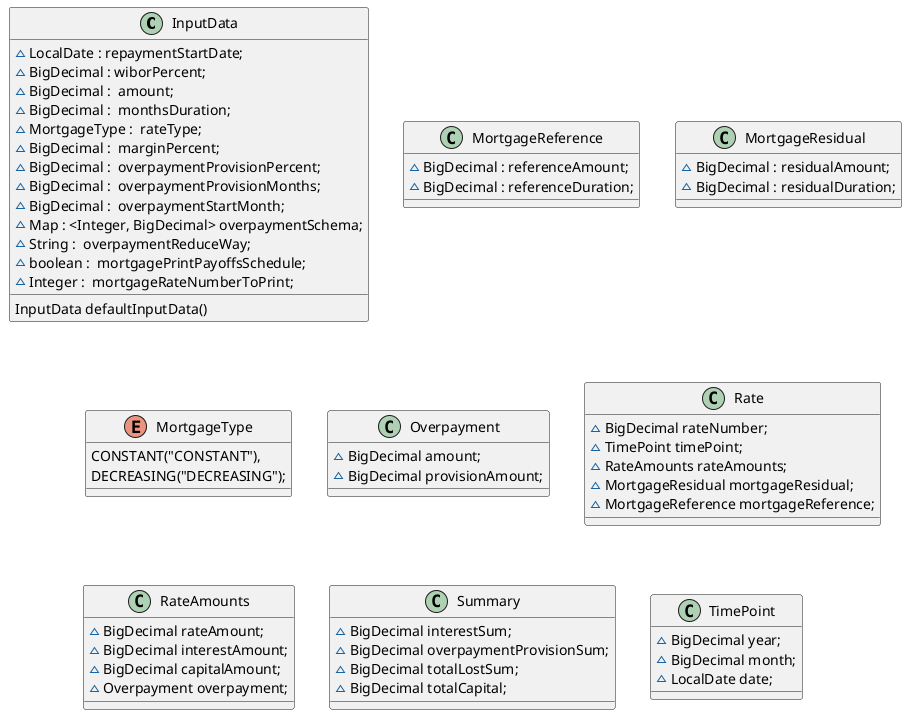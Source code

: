 @startuml
class InputData {
   {field} ~LocalDate : repaymentStartDate;
   {field} ~ BigDecimal : wiborPercent;
   {field} ~ BigDecimal :  amount;
   {field} ~ BigDecimal :  monthsDuration;
   {field} ~ MortgageType :  rateType;
   {field} ~ BigDecimal :  marginPercent;
   {field} ~ BigDecimal :  overpaymentProvisionPercent;
   {field} ~ BigDecimal :  overpaymentProvisionMonths;
   {field} ~ BigDecimal :  overpaymentStartMonth;
   {field} ~ Map : <Integer, BigDecimal> overpaymentSchema;
   {field} ~ String :  overpaymentReduceWay;
   {field} ~ boolean :  mortgagePrintPayoffsSchedule;
   {field} ~ Integer :  mortgageRateNumberToPrint;
   {method} InputData defaultInputData()
}

class MortgageReference {
    {field} ~ BigDecimal : referenceAmount;
    {field} ~ BigDecimal : referenceDuration;
    }
class MortgageResidual {
    {field} ~ BigDecimal : residualAmount;
    {field} ~ BigDecimal : residualDuration;
    }
enum MortgageType {
    {field} CONSTANT("CONSTANT"),
    {field} DECREASING("DECREASING");
    }
class Overpayment {
'    {field} {static} + final String REDUCE_RATE = "REDUCE_RATE";
'    {field} {static} + final String REDUCE_PERIOD = "REDUCE_PERIOD";
    {field} ~ BigDecimal amount;
    {field} ~ BigDecimal provisionAmount;
    }
class Rate {
    {field} ~ BigDecimal rateNumber;
    {field} ~ TimePoint timePoint;
    {field} ~ RateAmounts rateAmounts;
    {field} ~ MortgageResidual mortgageResidual;
    {field} ~ MortgageReference mortgageReference;
    }
class RateAmounts {
    {field} ~ BigDecimal rateAmount;
    {field} ~ BigDecimal interestAmount;
    {field} ~ BigDecimal capitalAmount;
    {field} ~ Overpayment overpayment;
    }
class Summary {
    {field} ~ BigDecimal interestSum;
    {field} ~ BigDecimal overpaymentProvisionSum;
    {field} ~ BigDecimal totalLostSum;
    {field} ~ BigDecimal totalCapital;
}
class TimePoint {
    {field} ~ BigDecimal year;
    {field} ~ BigDecimal month;
    {field} ~ LocalDate date;
}


@enduml
